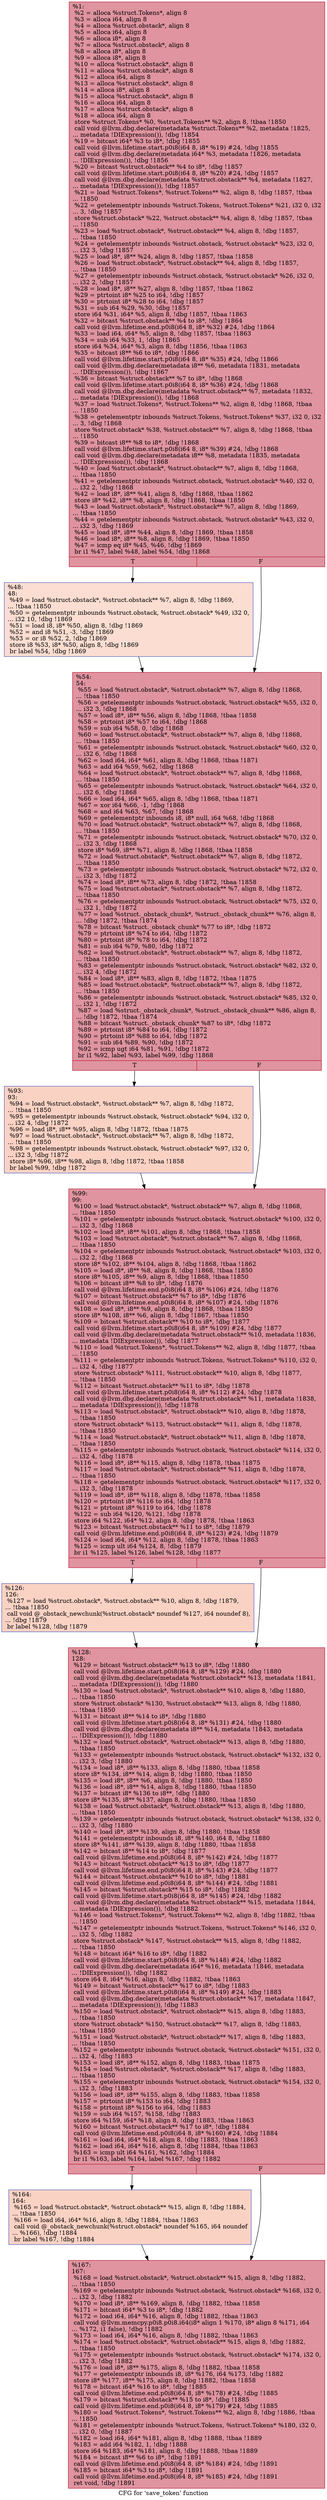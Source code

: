 digraph "CFG for 'save_token' function" {
	label="CFG for 'save_token' function";

	Node0x25491e0 [shape=record,color="#b70d28ff", style=filled, fillcolor="#b70d2870",label="{%1:\l  %2 = alloca %struct.Tokens*, align 8\l  %3 = alloca i64, align 8\l  %4 = alloca %struct.obstack*, align 8\l  %5 = alloca i64, align 8\l  %6 = alloca i8*, align 8\l  %7 = alloca %struct.obstack*, align 8\l  %8 = alloca i8*, align 8\l  %9 = alloca i8*, align 8\l  %10 = alloca %struct.obstack*, align 8\l  %11 = alloca %struct.obstack*, align 8\l  %12 = alloca i64, align 8\l  %13 = alloca %struct.obstack*, align 8\l  %14 = alloca i8*, align 8\l  %15 = alloca %struct.obstack*, align 8\l  %16 = alloca i64, align 8\l  %17 = alloca %struct.obstack*, align 8\l  %18 = alloca i64, align 8\l  store %struct.Tokens* %0, %struct.Tokens** %2, align 8, !tbaa !1850\l  call void @llvm.dbg.declare(metadata %struct.Tokens** %2, metadata !1825,\l... metadata !DIExpression()), !dbg !1854\l  %19 = bitcast i64* %3 to i8*, !dbg !1855\l  call void @llvm.lifetime.start.p0i8(i64 8, i8* %19) #24, !dbg !1855\l  call void @llvm.dbg.declare(metadata i64* %3, metadata !1826, metadata\l... !DIExpression()), !dbg !1856\l  %20 = bitcast %struct.obstack** %4 to i8*, !dbg !1857\l  call void @llvm.lifetime.start.p0i8(i64 8, i8* %20) #24, !dbg !1857\l  call void @llvm.dbg.declare(metadata %struct.obstack** %4, metadata !1827,\l... metadata !DIExpression()), !dbg !1857\l  %21 = load %struct.Tokens*, %struct.Tokens** %2, align 8, !dbg !1857, !tbaa\l... !1850\l  %22 = getelementptr inbounds %struct.Tokens, %struct.Tokens* %21, i32 0, i32\l... 3, !dbg !1857\l  store %struct.obstack* %22, %struct.obstack** %4, align 8, !dbg !1857, !tbaa\l... !1850\l  %23 = load %struct.obstack*, %struct.obstack** %4, align 8, !dbg !1857,\l... !tbaa !1850\l  %24 = getelementptr inbounds %struct.obstack, %struct.obstack* %23, i32 0,\l... i32 3, !dbg !1857\l  %25 = load i8*, i8** %24, align 8, !dbg !1857, !tbaa !1858\l  %26 = load %struct.obstack*, %struct.obstack** %4, align 8, !dbg !1857,\l... !tbaa !1850\l  %27 = getelementptr inbounds %struct.obstack, %struct.obstack* %26, i32 0,\l... i32 2, !dbg !1857\l  %28 = load i8*, i8** %27, align 8, !dbg !1857, !tbaa !1862\l  %29 = ptrtoint i8* %25 to i64, !dbg !1857\l  %30 = ptrtoint i8* %28 to i64, !dbg !1857\l  %31 = sub i64 %29, %30, !dbg !1857\l  store i64 %31, i64* %5, align 8, !dbg !1857, !tbaa !1863\l  %32 = bitcast %struct.obstack** %4 to i8*, !dbg !1864\l  call void @llvm.lifetime.end.p0i8(i64 8, i8* %32) #24, !dbg !1864\l  %33 = load i64, i64* %5, align 8, !dbg !1857, !tbaa !1863\l  %34 = sub i64 %33, 1, !dbg !1865\l  store i64 %34, i64* %3, align 8, !dbg !1856, !tbaa !1863\l  %35 = bitcast i8** %6 to i8*, !dbg !1866\l  call void @llvm.lifetime.start.p0i8(i64 8, i8* %35) #24, !dbg !1866\l  call void @llvm.dbg.declare(metadata i8** %6, metadata !1831, metadata\l... !DIExpression()), !dbg !1867\l  %36 = bitcast %struct.obstack** %7 to i8*, !dbg !1868\l  call void @llvm.lifetime.start.p0i8(i64 8, i8* %36) #24, !dbg !1868\l  call void @llvm.dbg.declare(metadata %struct.obstack** %7, metadata !1832,\l... metadata !DIExpression()), !dbg !1868\l  %37 = load %struct.Tokens*, %struct.Tokens** %2, align 8, !dbg !1868, !tbaa\l... !1850\l  %38 = getelementptr inbounds %struct.Tokens, %struct.Tokens* %37, i32 0, i32\l... 3, !dbg !1868\l  store %struct.obstack* %38, %struct.obstack** %7, align 8, !dbg !1868, !tbaa\l... !1850\l  %39 = bitcast i8** %8 to i8*, !dbg !1868\l  call void @llvm.lifetime.start.p0i8(i64 8, i8* %39) #24, !dbg !1868\l  call void @llvm.dbg.declare(metadata i8** %8, metadata !1835, metadata\l... !DIExpression()), !dbg !1868\l  %40 = load %struct.obstack*, %struct.obstack** %7, align 8, !dbg !1868,\l... !tbaa !1850\l  %41 = getelementptr inbounds %struct.obstack, %struct.obstack* %40, i32 0,\l... i32 2, !dbg !1868\l  %42 = load i8*, i8** %41, align 8, !dbg !1868, !tbaa !1862\l  store i8* %42, i8** %8, align 8, !dbg !1868, !tbaa !1850\l  %43 = load %struct.obstack*, %struct.obstack** %7, align 8, !dbg !1869,\l... !tbaa !1850\l  %44 = getelementptr inbounds %struct.obstack, %struct.obstack* %43, i32 0,\l... i32 3, !dbg !1869\l  %45 = load i8*, i8** %44, align 8, !dbg !1869, !tbaa !1858\l  %46 = load i8*, i8** %8, align 8, !dbg !1869, !tbaa !1850\l  %47 = icmp eq i8* %45, %46, !dbg !1869\l  br i1 %47, label %48, label %54, !dbg !1868\l|{<s0>T|<s1>F}}"];
	Node0x25491e0:s0 -> Node0x2549230;
	Node0x25491e0:s1 -> Node0x2549280;
	Node0x2549230 [shape=record,color="#3d50c3ff", style=filled, fillcolor="#f7b39670",label="{%48:\l48:                                               \l  %49 = load %struct.obstack*, %struct.obstack** %7, align 8, !dbg !1869,\l... !tbaa !1850\l  %50 = getelementptr inbounds %struct.obstack, %struct.obstack* %49, i32 0,\l... i32 10, !dbg !1869\l  %51 = load i8, i8* %50, align 8, !dbg !1869\l  %52 = and i8 %51, -3, !dbg !1869\l  %53 = or i8 %52, 2, !dbg !1869\l  store i8 %53, i8* %50, align 8, !dbg !1869\l  br label %54, !dbg !1869\l}"];
	Node0x2549230 -> Node0x2549280;
	Node0x2549280 [shape=record,color="#b70d28ff", style=filled, fillcolor="#b70d2870",label="{%54:\l54:                                               \l  %55 = load %struct.obstack*, %struct.obstack** %7, align 8, !dbg !1868,\l... !tbaa !1850\l  %56 = getelementptr inbounds %struct.obstack, %struct.obstack* %55, i32 0,\l... i32 3, !dbg !1868\l  %57 = load i8*, i8** %56, align 8, !dbg !1868, !tbaa !1858\l  %58 = ptrtoint i8* %57 to i64, !dbg !1868\l  %59 = sub i64 %58, 0, !dbg !1868\l  %60 = load %struct.obstack*, %struct.obstack** %7, align 8, !dbg !1868,\l... !tbaa !1850\l  %61 = getelementptr inbounds %struct.obstack, %struct.obstack* %60, i32 0,\l... i32 6, !dbg !1868\l  %62 = load i64, i64* %61, align 8, !dbg !1868, !tbaa !1871\l  %63 = add i64 %59, %62, !dbg !1868\l  %64 = load %struct.obstack*, %struct.obstack** %7, align 8, !dbg !1868,\l... !tbaa !1850\l  %65 = getelementptr inbounds %struct.obstack, %struct.obstack* %64, i32 0,\l... i32 6, !dbg !1868\l  %66 = load i64, i64* %65, align 8, !dbg !1868, !tbaa !1871\l  %67 = xor i64 %66, -1, !dbg !1868\l  %68 = and i64 %63, %67, !dbg !1868\l  %69 = getelementptr inbounds i8, i8* null, i64 %68, !dbg !1868\l  %70 = load %struct.obstack*, %struct.obstack** %7, align 8, !dbg !1868,\l... !tbaa !1850\l  %71 = getelementptr inbounds %struct.obstack, %struct.obstack* %70, i32 0,\l... i32 3, !dbg !1868\l  store i8* %69, i8** %71, align 8, !dbg !1868, !tbaa !1858\l  %72 = load %struct.obstack*, %struct.obstack** %7, align 8, !dbg !1872,\l... !tbaa !1850\l  %73 = getelementptr inbounds %struct.obstack, %struct.obstack* %72, i32 0,\l... i32 3, !dbg !1872\l  %74 = load i8*, i8** %73, align 8, !dbg !1872, !tbaa !1858\l  %75 = load %struct.obstack*, %struct.obstack** %7, align 8, !dbg !1872,\l... !tbaa !1850\l  %76 = getelementptr inbounds %struct.obstack, %struct.obstack* %75, i32 0,\l... i32 1, !dbg !1872\l  %77 = load %struct._obstack_chunk*, %struct._obstack_chunk** %76, align 8,\l... !dbg !1872, !tbaa !1874\l  %78 = bitcast %struct._obstack_chunk* %77 to i8*, !dbg !1872\l  %79 = ptrtoint i8* %74 to i64, !dbg !1872\l  %80 = ptrtoint i8* %78 to i64, !dbg !1872\l  %81 = sub i64 %79, %80, !dbg !1872\l  %82 = load %struct.obstack*, %struct.obstack** %7, align 8, !dbg !1872,\l... !tbaa !1850\l  %83 = getelementptr inbounds %struct.obstack, %struct.obstack* %82, i32 0,\l... i32 4, !dbg !1872\l  %84 = load i8*, i8** %83, align 8, !dbg !1872, !tbaa !1875\l  %85 = load %struct.obstack*, %struct.obstack** %7, align 8, !dbg !1872,\l... !tbaa !1850\l  %86 = getelementptr inbounds %struct.obstack, %struct.obstack* %85, i32 0,\l... i32 1, !dbg !1872\l  %87 = load %struct._obstack_chunk*, %struct._obstack_chunk** %86, align 8,\l... !dbg !1872, !tbaa !1874\l  %88 = bitcast %struct._obstack_chunk* %87 to i8*, !dbg !1872\l  %89 = ptrtoint i8* %84 to i64, !dbg !1872\l  %90 = ptrtoint i8* %88 to i64, !dbg !1872\l  %91 = sub i64 %89, %90, !dbg !1872\l  %92 = icmp ugt i64 %81, %91, !dbg !1872\l  br i1 %92, label %93, label %99, !dbg !1868\l|{<s0>T|<s1>F}}"];
	Node0x2549280:s0 -> Node0x25492d0;
	Node0x2549280:s1 -> Node0x2549320;
	Node0x25492d0 [shape=record,color="#3d50c3ff", style=filled, fillcolor="#f4987a70",label="{%93:\l93:                                               \l  %94 = load %struct.obstack*, %struct.obstack** %7, align 8, !dbg !1872,\l... !tbaa !1850\l  %95 = getelementptr inbounds %struct.obstack, %struct.obstack* %94, i32 0,\l... i32 4, !dbg !1872\l  %96 = load i8*, i8** %95, align 8, !dbg !1872, !tbaa !1875\l  %97 = load %struct.obstack*, %struct.obstack** %7, align 8, !dbg !1872,\l... !tbaa !1850\l  %98 = getelementptr inbounds %struct.obstack, %struct.obstack* %97, i32 0,\l... i32 3, !dbg !1872\l  store i8* %96, i8** %98, align 8, !dbg !1872, !tbaa !1858\l  br label %99, !dbg !1872\l}"];
	Node0x25492d0 -> Node0x2549320;
	Node0x2549320 [shape=record,color="#b70d28ff", style=filled, fillcolor="#b70d2870",label="{%99:\l99:                                               \l  %100 = load %struct.obstack*, %struct.obstack** %7, align 8, !dbg !1868,\l... !tbaa !1850\l  %101 = getelementptr inbounds %struct.obstack, %struct.obstack* %100, i32 0,\l... i32 3, !dbg !1868\l  %102 = load i8*, i8** %101, align 8, !dbg !1868, !tbaa !1858\l  %103 = load %struct.obstack*, %struct.obstack** %7, align 8, !dbg !1868,\l... !tbaa !1850\l  %104 = getelementptr inbounds %struct.obstack, %struct.obstack* %103, i32 0,\l... i32 2, !dbg !1868\l  store i8* %102, i8** %104, align 8, !dbg !1868, !tbaa !1862\l  %105 = load i8*, i8** %8, align 8, !dbg !1868, !tbaa !1850\l  store i8* %105, i8** %9, align 8, !dbg !1868, !tbaa !1850\l  %106 = bitcast i8** %8 to i8*, !dbg !1876\l  call void @llvm.lifetime.end.p0i8(i64 8, i8* %106) #24, !dbg !1876\l  %107 = bitcast %struct.obstack** %7 to i8*, !dbg !1876\l  call void @llvm.lifetime.end.p0i8(i64 8, i8* %107) #24, !dbg !1876\l  %108 = load i8*, i8** %9, align 8, !dbg !1868, !tbaa !1850\l  store i8* %108, i8** %6, align 8, !dbg !1867, !tbaa !1850\l  %109 = bitcast %struct.obstack** %10 to i8*, !dbg !1877\l  call void @llvm.lifetime.start.p0i8(i64 8, i8* %109) #24, !dbg !1877\l  call void @llvm.dbg.declare(metadata %struct.obstack** %10, metadata !1836,\l... metadata !DIExpression()), !dbg !1877\l  %110 = load %struct.Tokens*, %struct.Tokens** %2, align 8, !dbg !1877, !tbaa\l... !1850\l  %111 = getelementptr inbounds %struct.Tokens, %struct.Tokens* %110, i32 0,\l... i32 4, !dbg !1877\l  store %struct.obstack* %111, %struct.obstack** %10, align 8, !dbg !1877,\l... !tbaa !1850\l  %112 = bitcast %struct.obstack** %11 to i8*, !dbg !1878\l  call void @llvm.lifetime.start.p0i8(i64 8, i8* %112) #24, !dbg !1878\l  call void @llvm.dbg.declare(metadata %struct.obstack** %11, metadata !1838,\l... metadata !DIExpression()), !dbg !1878\l  %113 = load %struct.obstack*, %struct.obstack** %10, align 8, !dbg !1878,\l... !tbaa !1850\l  store %struct.obstack* %113, %struct.obstack** %11, align 8, !dbg !1878,\l... !tbaa !1850\l  %114 = load %struct.obstack*, %struct.obstack** %11, align 8, !dbg !1878,\l... !tbaa !1850\l  %115 = getelementptr inbounds %struct.obstack, %struct.obstack* %114, i32 0,\l... i32 4, !dbg !1878\l  %116 = load i8*, i8** %115, align 8, !dbg !1878, !tbaa !1875\l  %117 = load %struct.obstack*, %struct.obstack** %11, align 8, !dbg !1878,\l... !tbaa !1850\l  %118 = getelementptr inbounds %struct.obstack, %struct.obstack* %117, i32 0,\l... i32 3, !dbg !1878\l  %119 = load i8*, i8** %118, align 8, !dbg !1878, !tbaa !1858\l  %120 = ptrtoint i8* %116 to i64, !dbg !1878\l  %121 = ptrtoint i8* %119 to i64, !dbg !1878\l  %122 = sub i64 %120, %121, !dbg !1878\l  store i64 %122, i64* %12, align 8, !dbg !1878, !tbaa !1863\l  %123 = bitcast %struct.obstack** %11 to i8*, !dbg !1879\l  call void @llvm.lifetime.end.p0i8(i64 8, i8* %123) #24, !dbg !1879\l  %124 = load i64, i64* %12, align 8, !dbg !1878, !tbaa !1863\l  %125 = icmp ult i64 %124, 8, !dbg !1879\l  br i1 %125, label %126, label %128, !dbg !1877\l|{<s0>T|<s1>F}}"];
	Node0x2549320:s0 -> Node0x2549370;
	Node0x2549320:s1 -> Node0x25493c0;
	Node0x2549370 [shape=record,color="#3d50c3ff", style=filled, fillcolor="#f4987a70",label="{%126:\l126:                                              \l  %127 = load %struct.obstack*, %struct.obstack** %10, align 8, !dbg !1879,\l... !tbaa !1850\l  call void @_obstack_newchunk(%struct.obstack* noundef %127, i64 noundef 8),\l... !dbg !1879\l  br label %128, !dbg !1879\l}"];
	Node0x2549370 -> Node0x25493c0;
	Node0x25493c0 [shape=record,color="#b70d28ff", style=filled, fillcolor="#b70d2870",label="{%128:\l128:                                              \l  %129 = bitcast %struct.obstack** %13 to i8*, !dbg !1880\l  call void @llvm.lifetime.start.p0i8(i64 8, i8* %129) #24, !dbg !1880\l  call void @llvm.dbg.declare(metadata %struct.obstack** %13, metadata !1841,\l... metadata !DIExpression()), !dbg !1880\l  %130 = load %struct.obstack*, %struct.obstack** %10, align 8, !dbg !1880,\l... !tbaa !1850\l  store %struct.obstack* %130, %struct.obstack** %13, align 8, !dbg !1880,\l... !tbaa !1850\l  %131 = bitcast i8** %14 to i8*, !dbg !1880\l  call void @llvm.lifetime.start.p0i8(i64 8, i8* %131) #24, !dbg !1880\l  call void @llvm.dbg.declare(metadata i8** %14, metadata !1843, metadata\l... !DIExpression()), !dbg !1880\l  %132 = load %struct.obstack*, %struct.obstack** %13, align 8, !dbg !1880,\l... !tbaa !1850\l  %133 = getelementptr inbounds %struct.obstack, %struct.obstack* %132, i32 0,\l... i32 3, !dbg !1880\l  %134 = load i8*, i8** %133, align 8, !dbg !1880, !tbaa !1858\l  store i8* %134, i8** %14, align 8, !dbg !1880, !tbaa !1850\l  %135 = load i8*, i8** %6, align 8, !dbg !1880, !tbaa !1850\l  %136 = load i8*, i8** %14, align 8, !dbg !1880, !tbaa !1850\l  %137 = bitcast i8* %136 to i8**, !dbg !1880\l  store i8* %135, i8** %137, align 8, !dbg !1880, !tbaa !1850\l  %138 = load %struct.obstack*, %struct.obstack** %13, align 8, !dbg !1880,\l... !tbaa !1850\l  %139 = getelementptr inbounds %struct.obstack, %struct.obstack* %138, i32 0,\l... i32 3, !dbg !1880\l  %140 = load i8*, i8** %139, align 8, !dbg !1880, !tbaa !1858\l  %141 = getelementptr inbounds i8, i8* %140, i64 8, !dbg !1880\l  store i8* %141, i8** %139, align 8, !dbg !1880, !tbaa !1858\l  %142 = bitcast i8** %14 to i8*, !dbg !1877\l  call void @llvm.lifetime.end.p0i8(i64 8, i8* %142) #24, !dbg !1877\l  %143 = bitcast %struct.obstack** %13 to i8*, !dbg !1877\l  call void @llvm.lifetime.end.p0i8(i64 8, i8* %143) #24, !dbg !1877\l  %144 = bitcast %struct.obstack** %10 to i8*, !dbg !1881\l  call void @llvm.lifetime.end.p0i8(i64 8, i8* %144) #24, !dbg !1881\l  %145 = bitcast %struct.obstack** %15 to i8*, !dbg !1882\l  call void @llvm.lifetime.start.p0i8(i64 8, i8* %145) #24, !dbg !1882\l  call void @llvm.dbg.declare(metadata %struct.obstack** %15, metadata !1844,\l... metadata !DIExpression()), !dbg !1882\l  %146 = load %struct.Tokens*, %struct.Tokens** %2, align 8, !dbg !1882, !tbaa\l... !1850\l  %147 = getelementptr inbounds %struct.Tokens, %struct.Tokens* %146, i32 0,\l... i32 5, !dbg !1882\l  store %struct.obstack* %147, %struct.obstack** %15, align 8, !dbg !1882,\l... !tbaa !1850\l  %148 = bitcast i64* %16 to i8*, !dbg !1882\l  call void @llvm.lifetime.start.p0i8(i64 8, i8* %148) #24, !dbg !1882\l  call void @llvm.dbg.declare(metadata i64* %16, metadata !1846, metadata\l... !DIExpression()), !dbg !1882\l  store i64 8, i64* %16, align 8, !dbg !1882, !tbaa !1863\l  %149 = bitcast %struct.obstack** %17 to i8*, !dbg !1883\l  call void @llvm.lifetime.start.p0i8(i64 8, i8* %149) #24, !dbg !1883\l  call void @llvm.dbg.declare(metadata %struct.obstack** %17, metadata !1847,\l... metadata !DIExpression()), !dbg !1883\l  %150 = load %struct.obstack*, %struct.obstack** %15, align 8, !dbg !1883,\l... !tbaa !1850\l  store %struct.obstack* %150, %struct.obstack** %17, align 8, !dbg !1883,\l... !tbaa !1850\l  %151 = load %struct.obstack*, %struct.obstack** %17, align 8, !dbg !1883,\l... !tbaa !1850\l  %152 = getelementptr inbounds %struct.obstack, %struct.obstack* %151, i32 0,\l... i32 4, !dbg !1883\l  %153 = load i8*, i8** %152, align 8, !dbg !1883, !tbaa !1875\l  %154 = load %struct.obstack*, %struct.obstack** %17, align 8, !dbg !1883,\l... !tbaa !1850\l  %155 = getelementptr inbounds %struct.obstack, %struct.obstack* %154, i32 0,\l... i32 3, !dbg !1883\l  %156 = load i8*, i8** %155, align 8, !dbg !1883, !tbaa !1858\l  %157 = ptrtoint i8* %153 to i64, !dbg !1883\l  %158 = ptrtoint i8* %156 to i64, !dbg !1883\l  %159 = sub i64 %157, %158, !dbg !1883\l  store i64 %159, i64* %18, align 8, !dbg !1883, !tbaa !1863\l  %160 = bitcast %struct.obstack** %17 to i8*, !dbg !1884\l  call void @llvm.lifetime.end.p0i8(i64 8, i8* %160) #24, !dbg !1884\l  %161 = load i64, i64* %18, align 8, !dbg !1883, !tbaa !1863\l  %162 = load i64, i64* %16, align 8, !dbg !1884, !tbaa !1863\l  %163 = icmp ult i64 %161, %162, !dbg !1884\l  br i1 %163, label %164, label %167, !dbg !1882\l|{<s0>T|<s1>F}}"];
	Node0x25493c0:s0 -> Node0x2549410;
	Node0x25493c0:s1 -> Node0x2549460;
	Node0x2549410 [shape=record,color="#3d50c3ff", style=filled, fillcolor="#f4987a70",label="{%164:\l164:                                              \l  %165 = load %struct.obstack*, %struct.obstack** %15, align 8, !dbg !1884,\l... !tbaa !1850\l  %166 = load i64, i64* %16, align 8, !dbg !1884, !tbaa !1863\l  call void @_obstack_newchunk(%struct.obstack* noundef %165, i64 noundef\l... %166), !dbg !1884\l  br label %167, !dbg !1884\l}"];
	Node0x2549410 -> Node0x2549460;
	Node0x2549460 [shape=record,color="#b70d28ff", style=filled, fillcolor="#b70d2870",label="{%167:\l167:                                              \l  %168 = load %struct.obstack*, %struct.obstack** %15, align 8, !dbg !1882,\l... !tbaa !1850\l  %169 = getelementptr inbounds %struct.obstack, %struct.obstack* %168, i32 0,\l... i32 3, !dbg !1882\l  %170 = load i8*, i8** %169, align 8, !dbg !1882, !tbaa !1858\l  %171 = bitcast i64* %3 to i8*, !dbg !1882\l  %172 = load i64, i64* %16, align 8, !dbg !1882, !tbaa !1863\l  call void @llvm.memcpy.p0i8.p0i8.i64(i8* align 1 %170, i8* align 8 %171, i64\l... %172, i1 false), !dbg !1882\l  %173 = load i64, i64* %16, align 8, !dbg !1882, !tbaa !1863\l  %174 = load %struct.obstack*, %struct.obstack** %15, align 8, !dbg !1882,\l... !tbaa !1850\l  %175 = getelementptr inbounds %struct.obstack, %struct.obstack* %174, i32 0,\l... i32 3, !dbg !1882\l  %176 = load i8*, i8** %175, align 8, !dbg !1882, !tbaa !1858\l  %177 = getelementptr inbounds i8, i8* %176, i64 %173, !dbg !1882\l  store i8* %177, i8** %175, align 8, !dbg !1882, !tbaa !1858\l  %178 = bitcast i64* %16 to i8*, !dbg !1885\l  call void @llvm.lifetime.end.p0i8(i64 8, i8* %178) #24, !dbg !1885\l  %179 = bitcast %struct.obstack** %15 to i8*, !dbg !1885\l  call void @llvm.lifetime.end.p0i8(i64 8, i8* %179) #24, !dbg !1885\l  %180 = load %struct.Tokens*, %struct.Tokens** %2, align 8, !dbg !1886, !tbaa\l... !1850\l  %181 = getelementptr inbounds %struct.Tokens, %struct.Tokens* %180, i32 0,\l... i32 0, !dbg !1887\l  %182 = load i64, i64* %181, align 8, !dbg !1888, !tbaa !1889\l  %183 = add i64 %182, 1, !dbg !1888\l  store i64 %183, i64* %181, align 8, !dbg !1888, !tbaa !1889\l  %184 = bitcast i8** %6 to i8*, !dbg !1891\l  call void @llvm.lifetime.end.p0i8(i64 8, i8* %184) #24, !dbg !1891\l  %185 = bitcast i64* %3 to i8*, !dbg !1891\l  call void @llvm.lifetime.end.p0i8(i64 8, i8* %185) #24, !dbg !1891\l  ret void, !dbg !1891\l}"];
}
